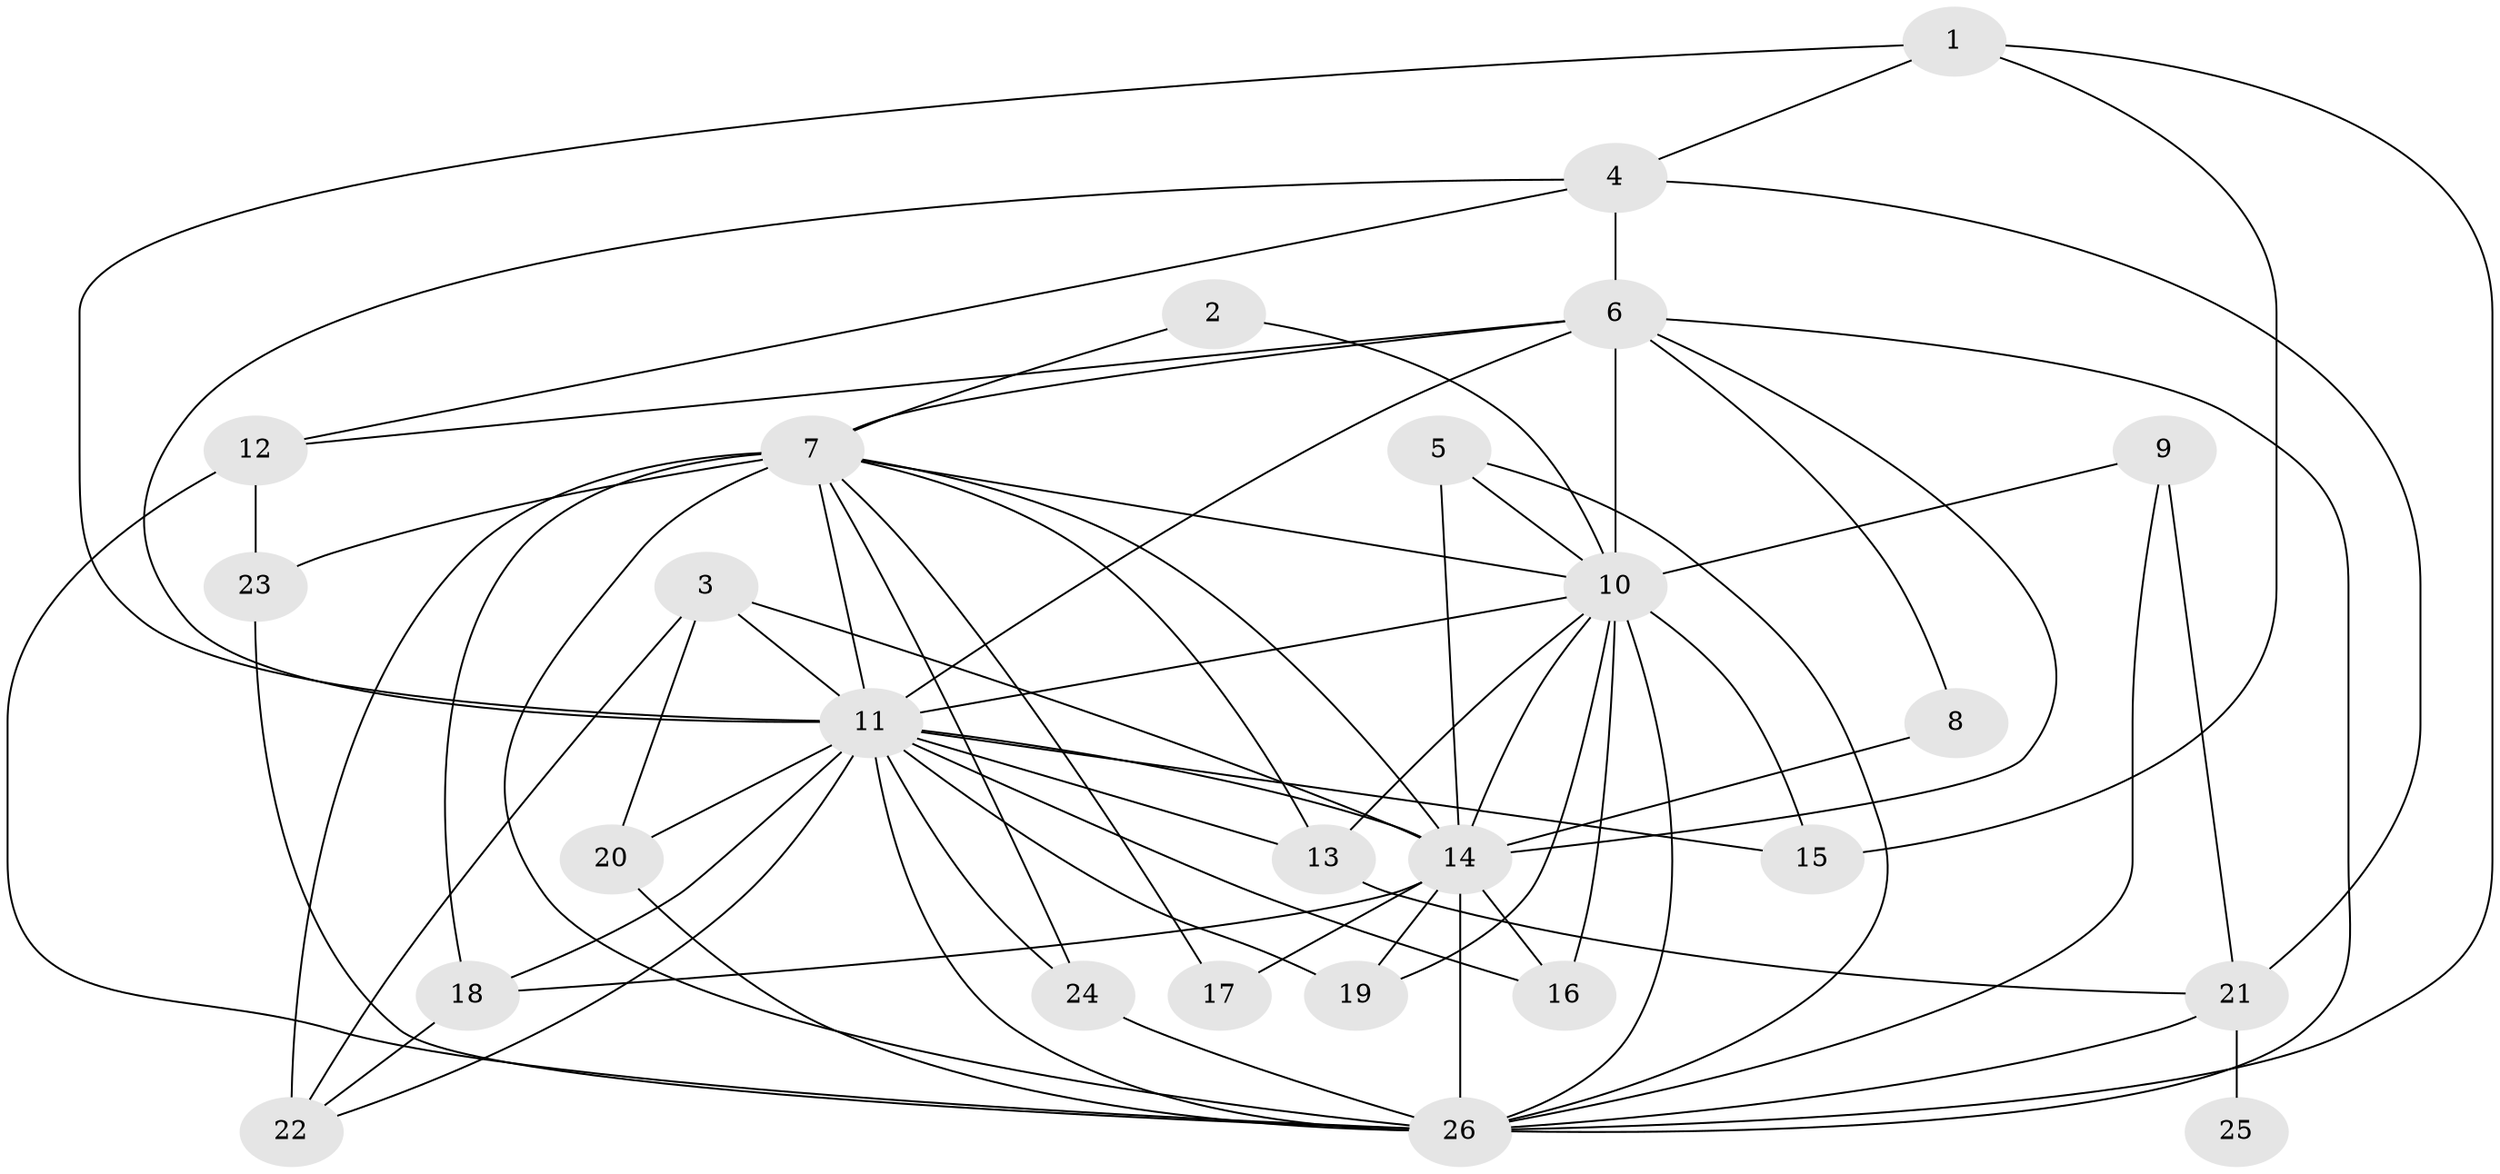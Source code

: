 // original degree distribution, {17: 0.015873015873015872, 18: 0.031746031746031744, 14: 0.015873015873015872, 10: 0.031746031746031744, 12: 0.015873015873015872, 23: 0.015873015873015872, 19: 0.015873015873015872, 20: 0.015873015873015872, 4: 0.07936507936507936, 3: 0.2222222222222222, 2: 0.49206349206349204, 5: 0.015873015873015872, 6: 0.031746031746031744}
// Generated by graph-tools (version 1.1) at 2025/36/03/04/25 23:36:37]
// undirected, 26 vertices, 69 edges
graph export_dot {
  node [color=gray90,style=filled];
  1;
  2;
  3;
  4;
  5;
  6;
  7;
  8;
  9;
  10;
  11;
  12;
  13;
  14;
  15;
  16;
  17;
  18;
  19;
  20;
  21;
  22;
  23;
  24;
  25;
  26;
  1 -- 4 [weight=1.0];
  1 -- 11 [weight=1.0];
  1 -- 15 [weight=1.0];
  1 -- 26 [weight=1.0];
  2 -- 7 [weight=1.0];
  2 -- 10 [weight=1.0];
  3 -- 11 [weight=1.0];
  3 -- 14 [weight=1.0];
  3 -- 20 [weight=1.0];
  3 -- 22 [weight=1.0];
  4 -- 6 [weight=2.0];
  4 -- 11 [weight=1.0];
  4 -- 12 [weight=1.0];
  4 -- 21 [weight=1.0];
  5 -- 10 [weight=1.0];
  5 -- 14 [weight=1.0];
  5 -- 26 [weight=1.0];
  6 -- 7 [weight=4.0];
  6 -- 8 [weight=1.0];
  6 -- 10 [weight=4.0];
  6 -- 11 [weight=5.0];
  6 -- 12 [weight=1.0];
  6 -- 14 [weight=3.0];
  6 -- 26 [weight=7.0];
  7 -- 10 [weight=1.0];
  7 -- 11 [weight=3.0];
  7 -- 13 [weight=1.0];
  7 -- 14 [weight=1.0];
  7 -- 17 [weight=1.0];
  7 -- 18 [weight=1.0];
  7 -- 22 [weight=2.0];
  7 -- 23 [weight=1.0];
  7 -- 24 [weight=1.0];
  7 -- 26 [weight=3.0];
  8 -- 14 [weight=1.0];
  9 -- 10 [weight=1.0];
  9 -- 21 [weight=1.0];
  9 -- 26 [weight=1.0];
  10 -- 11 [weight=2.0];
  10 -- 13 [weight=1.0];
  10 -- 14 [weight=1.0];
  10 -- 15 [weight=1.0];
  10 -- 16 [weight=1.0];
  10 -- 19 [weight=1.0];
  10 -- 26 [weight=3.0];
  11 -- 13 [weight=2.0];
  11 -- 14 [weight=3.0];
  11 -- 15 [weight=1.0];
  11 -- 16 [weight=1.0];
  11 -- 18 [weight=1.0];
  11 -- 19 [weight=1.0];
  11 -- 20 [weight=2.0];
  11 -- 22 [weight=1.0];
  11 -- 24 [weight=1.0];
  11 -- 26 [weight=6.0];
  12 -- 23 [weight=1.0];
  12 -- 26 [weight=2.0];
  13 -- 21 [weight=1.0];
  14 -- 16 [weight=1.0];
  14 -- 17 [weight=1.0];
  14 -- 18 [weight=1.0];
  14 -- 19 [weight=1.0];
  14 -- 26 [weight=3.0];
  18 -- 22 [weight=1.0];
  20 -- 26 [weight=1.0];
  21 -- 25 [weight=1.0];
  21 -- 26 [weight=1.0];
  23 -- 26 [weight=1.0];
  24 -- 26 [weight=3.0];
}
